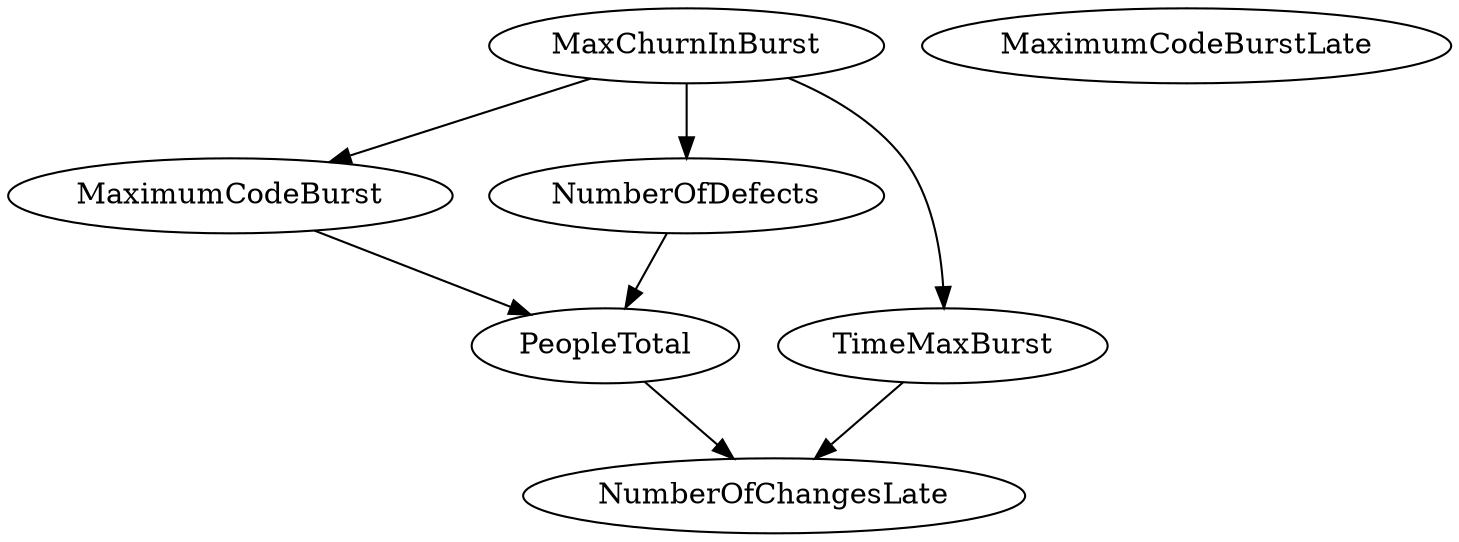 digraph {
   NumberOfChangesLate;
   MaximumCodeBurst;
   NumberOfDefects;
   MaxChurnInBurst;
   TimeMaxBurst;
   MaximumCodeBurstLate;
   PeopleTotal;
   MaximumCodeBurst -> PeopleTotal;
   NumberOfDefects -> PeopleTotal;
   MaxChurnInBurst -> MaximumCodeBurst;
   MaxChurnInBurst -> NumberOfDefects;
   MaxChurnInBurst -> TimeMaxBurst;
   TimeMaxBurst -> NumberOfChangesLate;
   PeopleTotal -> NumberOfChangesLate;
}
